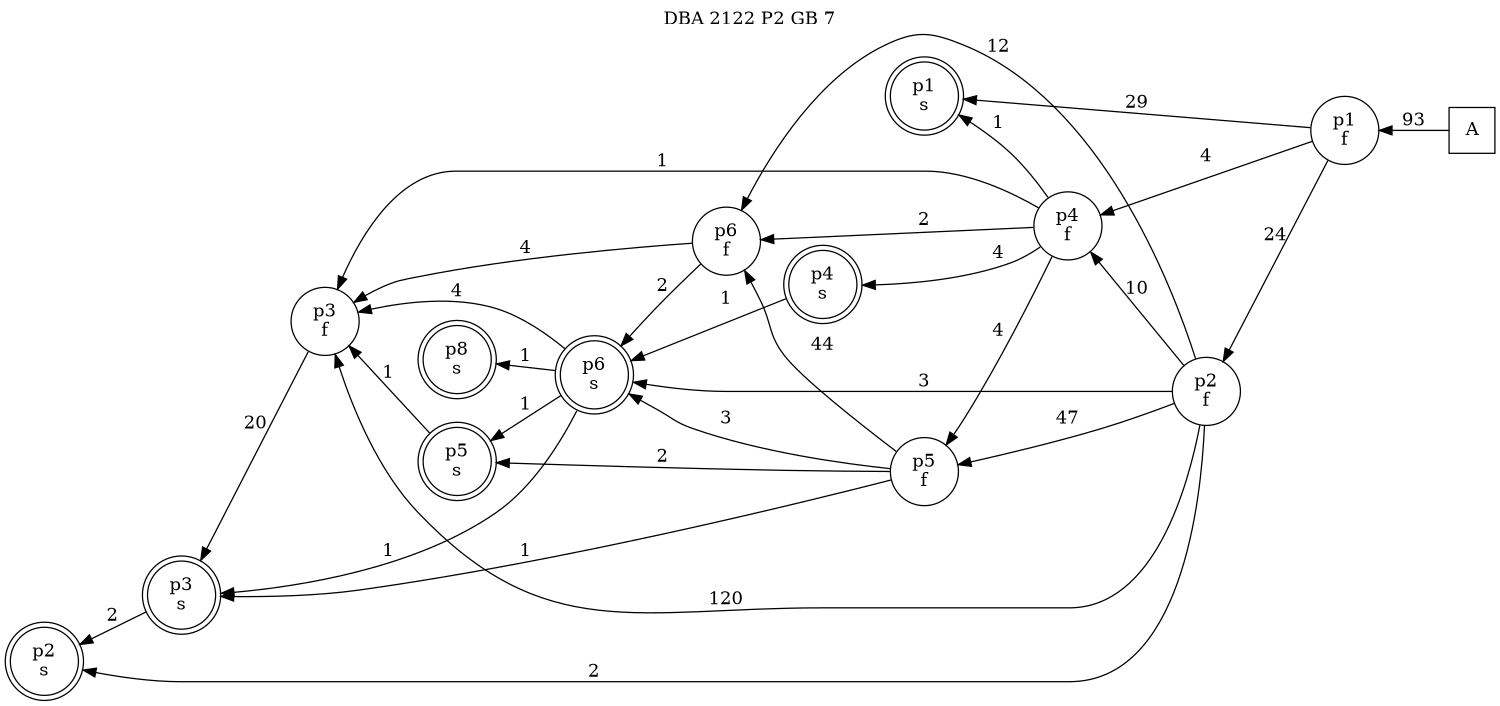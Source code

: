 digraph DBA_2122_P2_GB_7_GOOD {
labelloc="tl"
label= " DBA 2122 P2 GB 7 "
rankdir="RL";
graph [ size=" 10 , 10 !"]

"A" [shape="square" label="A"]
"p1_f" [shape="circle" label="p1
f"]
"p1_s" [shape="doublecircle" label="p1
s"]
"p2_f" [shape="circle" label="p2
f"]
"p3_f" [shape="circle" label="p3
f"]
"p4_f" [shape="circle" label="p4
f"]
"p2_s" [shape="doublecircle" label="p2
s"]
"p3_s" [shape="doublecircle" label="p3
s"]
"p4_s" [shape="doublecircle" label="p4
s"]
"p5_f" [shape="circle" label="p5
f"]
"p5_s" [shape="doublecircle" label="p5
s"]
"p6_f" [shape="circle" label="p6
f"]
"p6_s" [shape="doublecircle" label="p6
s"]
"p8_s" [shape="doublecircle" label="p8
s"]
"A" -> "p1_f" [ label=93]
"p1_f" -> "p1_s" [ label=29]
"p1_f" -> "p2_f" [ label=24]
"p1_f" -> "p4_f" [ label=4]
"p2_f" -> "p3_f" [ label=120]
"p2_f" -> "p4_f" [ label=10]
"p2_f" -> "p2_s" [ label=2]
"p2_f" -> "p5_f" [ label=47]
"p2_f" -> "p6_f" [ label=12]
"p2_f" -> "p6_s" [ label=3]
"p3_f" -> "p3_s" [ label=20]
"p4_f" -> "p1_s" [ label=1]
"p4_f" -> "p3_f" [ label=1]
"p4_f" -> "p4_s" [ label=4]
"p4_f" -> "p5_f" [ label=4]
"p4_f" -> "p6_f" [ label=2]
"p3_s" -> "p2_s" [ label=2]
"p4_s" -> "p6_s" [ label=1]
"p5_f" -> "p3_s" [ label=1]
"p5_f" -> "p5_s" [ label=2]
"p5_f" -> "p6_f" [ label=44]
"p5_f" -> "p6_s" [ label=3]
"p5_s" -> "p3_f" [ label=1]
"p6_f" -> "p3_f" [ label=4]
"p6_f" -> "p6_s" [ label=2]
"p6_s" -> "p3_f" [ label=4]
"p6_s" -> "p3_s" [ label=1]
"p6_s" -> "p5_s" [ label=1]
"p6_s" -> "p8_s" [ label=1]
}
